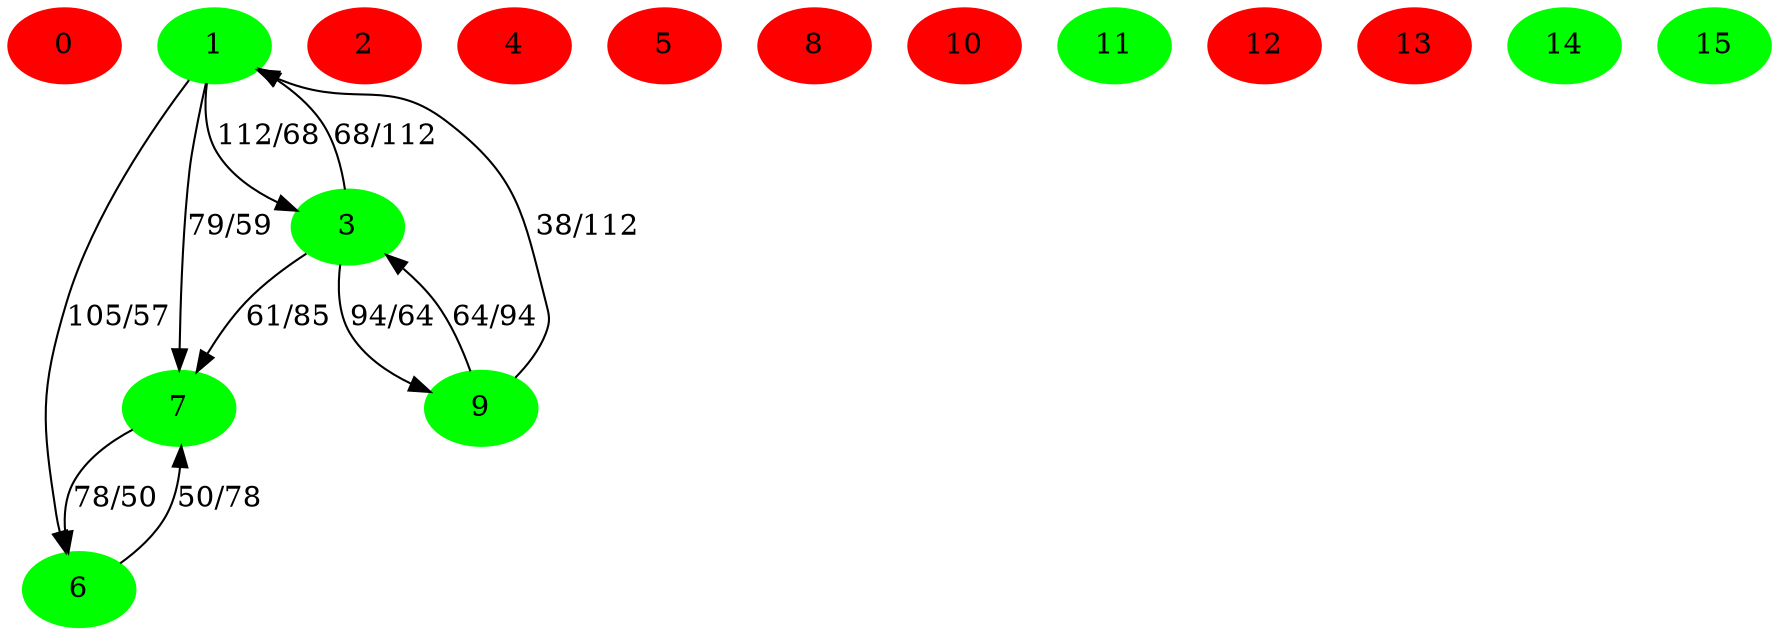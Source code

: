 digraph {
	0[color=red; style=filled];
	1[color=green; style=filled];
	1 -> 3 [label="112/68"];
	1 -> 6 [label="105/57"];
	1 -> 7 [label="79/59"];
	2[color=red; style=filled];
	3[color=green; style=filled];
	3 -> 1 [label="68/112"];
	3 -> 7 [label="61/85"];
	3 -> 9 [label="94/64"];
	4[color=red; style=filled];
	5[color=red; style=filled];
	6[color=green; style=filled];
	6 -> 7 [label="50/78"];
	7[color=green; style=filled];
	7 -> 6 [label="78/50"];
	8[color=red; style=filled];
	9[color=green; style=filled];
	9 -> 1 [label="38/112"];
	9 -> 3 [label="64/94"];
	10[color=red; style=filled];
	11[color=green; style=filled];
	12[color=red; style=filled];
	13[color=red; style=filled];
	14[color=green; style=filled];
	15[color=green; style=filled];
}
